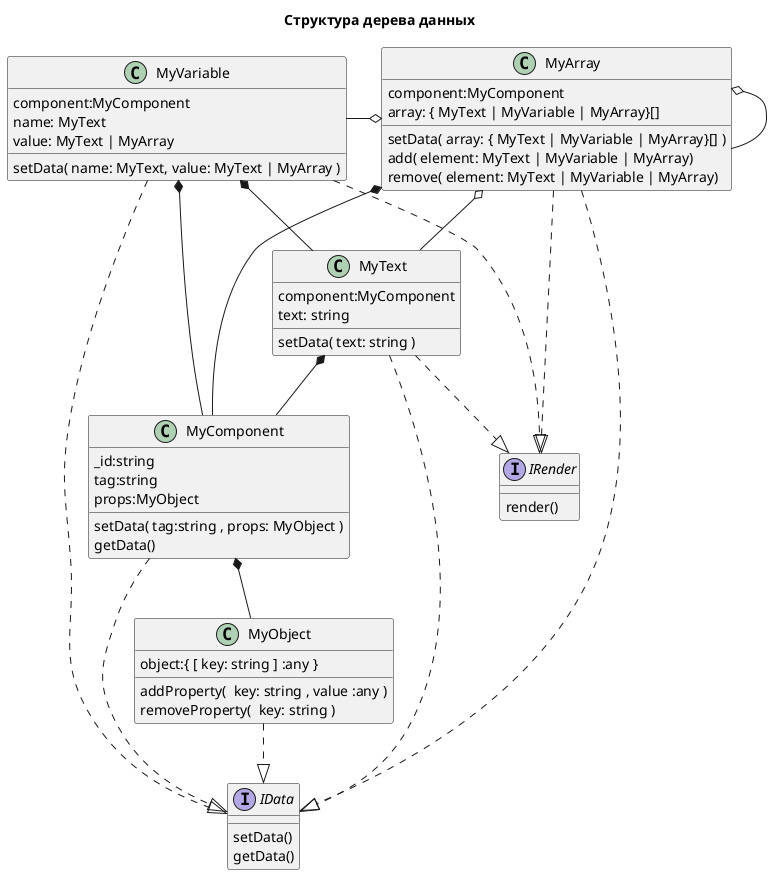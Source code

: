 @startuml
title Структура дерева данных


interface "IData" as IData{    
    setData() 
    getData()
}
interface "IRender" as IRender{ 
    render()  
}

' Компонент
class "MyComponent" as MyComponent{
    _id:string
    tag:string
    props:MyObject  
    setData( tag:string , props: MyObject )
    getData()
    
}
MyComponent *-- MyObject
MyComponent ..|> IData


' Объект
class "MyObject" as MyObject{

    object:{ [ key: string ] :any }
    addProperty(  key: string , value :any )
    removeProperty(  key: string )    
}
MyObject ..|> IData

' Текст
class "MyText" as MyText{
    component:MyComponent
    text: string
    setData( text: string )
}
MyText ..|> IData
MyText ..|> IRender
MyText *-- MyComponent

' Переменная
class "MyVariable" as MyVariable{
    component:MyComponent
    name: MyText
    value: MyText | MyArray
    setData( name: MyText, value: MyText | MyArray )
}
MyVariable *-- MyText
MyVariable ..|> IData
MyVariable ..|> IRender
MyVariable *-- MyComponent

' Массив
class "MyArray" as MyArray{
    component:MyComponent
array: { MyText | MyVariable | MyArray}[]
setData( array: { MyText | MyVariable | MyArray}[] )
add( element: MyText | MyVariable | MyArray)
remove( element: MyText | MyVariable | MyArray)
}
MyArray ..|> IData
MyArray ..|> IRender
MyArray o-- MyArray
MyArray o-l- MyVariable
MyArray o-- MyText
MyArray *-- MyComponent

@enduml